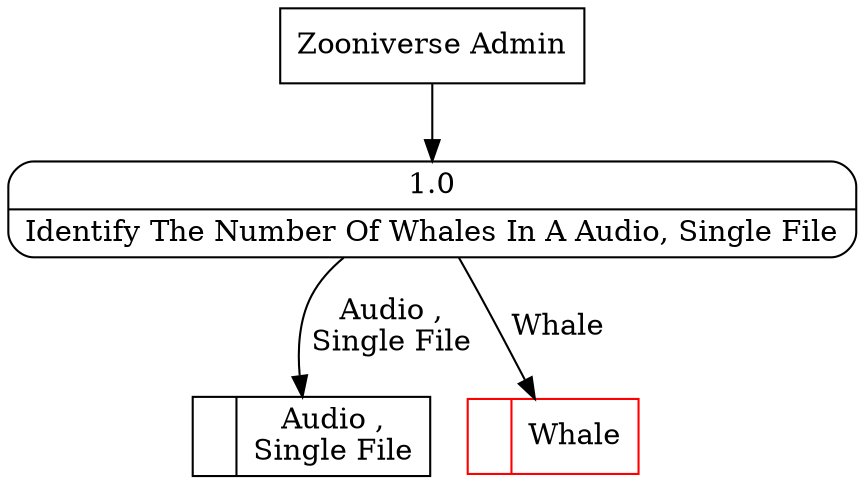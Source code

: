 digraph dfd2{ 
node[shape=record]
200 [label="<f0>  |<f1> Audio ,\nSingle File " ];
201 [label="<f0>  |<f1> Whale " color=red];
202 [label="Zooniverse Admin" shape=box];
203 [label="{<f0> 1.0|<f1> Identify The Number Of Whales In A Audio, Single File }" shape=Mrecord];
202 -> 203
203 -> 201 [label="Whale"]
203 -> 200 [label="Audio ,\nSingle File"]
}